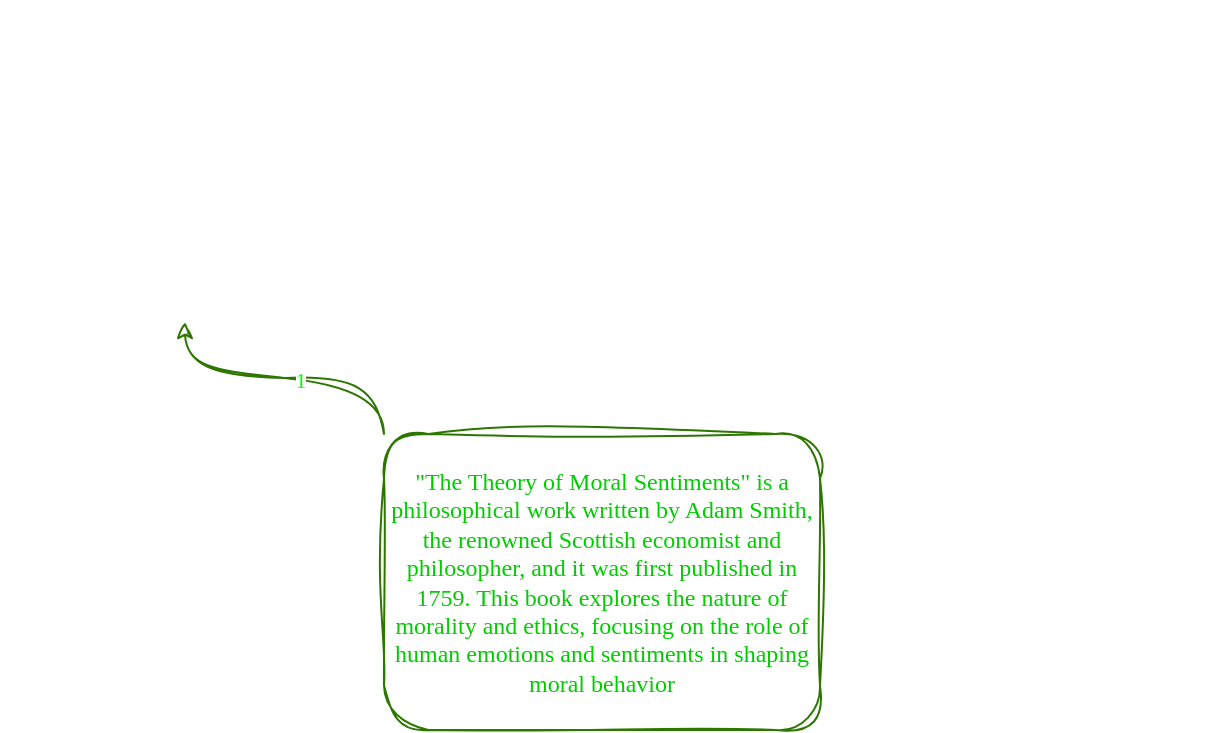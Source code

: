 <mxfile>
    <diagram id="cucpO8Dbr-mMYmkyEOZN" name="Page-1">
        <mxGraphModel dx="835" dy="576" grid="1" gridSize="1" guides="1" tooltips="1" connect="1" arrows="1" fold="1" page="1" pageScale="1" pageWidth="850" pageHeight="1100" math="0" shadow="0">
            <root>
                <mxCell id="0"/>
                <mxCell id="1" parent="0"/>
                <mxCell id="2" value="&quot;The Theory of Moral Sentiments&quot; is a philosophical work written by Adam Smith, the renowned Scottish economist and philosopher, and it was first published in 1759. This book explores the nature of morality and ethics, focusing on the role of human emotions and sentiments in shaping moral behavior" style="rounded=1;whiteSpace=wrap;html=1;fillColor=none;fontColor=#00CC00;strokeColor=#2D7600;fontFamily=Comic Sans MS;sketch=1;curveFitting=1;jiggle=2;" parent="1" vertex="1">
                    <mxGeometry x="331" y="475" width="218" height="148" as="geometry"/>
                </mxCell>
                <mxCell id="3" value="The Role of Sympathy: Smith argues that human beings are naturally equipped with a sense of sympathy or empathy. We have an innate ability to understand and share the feelings of others. This sentiment of sympathy forms the basis of moral judgments." style="rounded=1;whiteSpace=wrap;html=1;fillColor=none;fontColor=#FFFFFF;strokeColor=#FFFFFF;fontFamily=Comic Sans MS;sketch=1;curveFitting=1;jiggle=2;" vertex="1" parent="1">
                    <mxGeometry x="140" y="259" width="183" height="160" as="geometry"/>
                </mxCell>
                <mxCell id="4" value="" style="endArrow=classic;html=1;fontFamily=Comic Sans MS;fontColor=#00FF00;exitX=0;exitY=0;exitDx=0;exitDy=0;shadow=0;sketch=1;curveFitting=1;jiggle=2;edgeStyle=orthogonalEdgeStyle;curved=1;fillColor=#60a917;strokeColor=#2D7600;" edge="1" parent="1" source="2" target="3">
                    <mxGeometry width="50" height="50" relative="1" as="geometry">
                        <mxPoint x="196" y="596" as="sourcePoint"/>
                        <mxPoint x="246" y="546" as="targetPoint"/>
                    </mxGeometry>
                </mxCell>
                <mxCell id="5" value="1" style="edgeLabel;html=1;align=center;verticalAlign=middle;resizable=0;points=[];fontFamily=Comic Sans MS;fontColor=#00FF00;" vertex="1" connectable="0" parent="4">
                    <mxGeometry x="-0.097" y="1" relative="1" as="geometry">
                        <mxPoint as="offset"/>
                    </mxGeometry>
                </mxCell>
                <mxCell id="7" value="The Role of Sympathy: Smith argues that human beings are naturally equipped with a sense of sympathy or empathy. We have an innate ability to understand and share the feelings of others. This sentiment of sympathy forms the basis of moral judgments." style="rounded=1;whiteSpace=wrap;html=1;fillColor=none;fontColor=#FFFFFF;strokeColor=#FFFFFF;fontFamily=Comic Sans MS;sketch=1;curveFitting=1;jiggle=2;" vertex="1" parent="1">
                    <mxGeometry x="560" y="260" width="183" height="160" as="geometry"/>
                </mxCell>
            </root>
        </mxGraphModel>
    </diagram>
</mxfile>